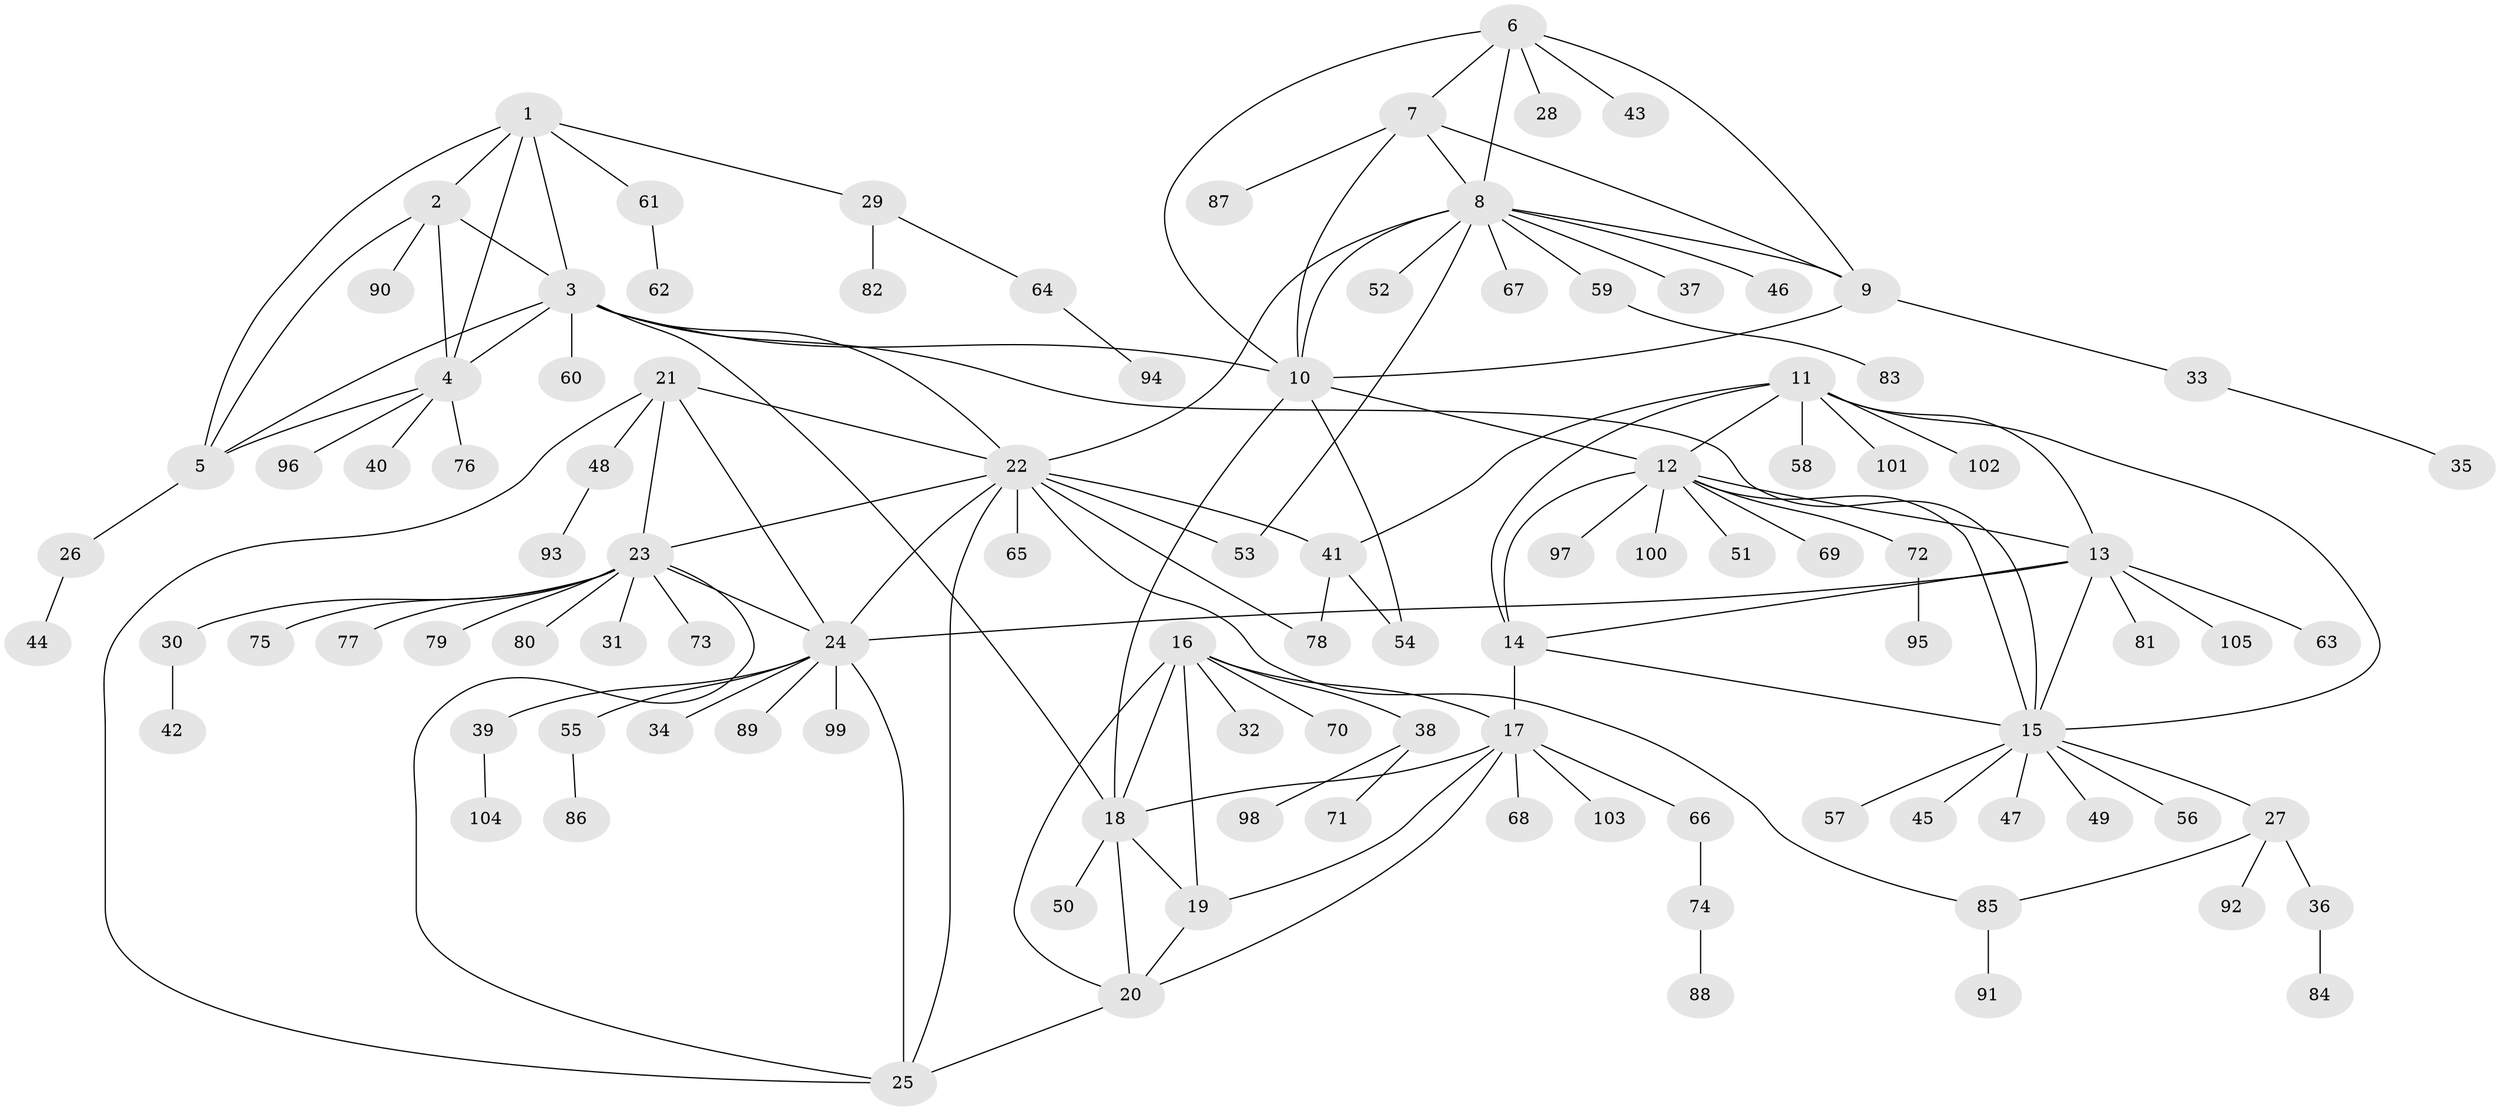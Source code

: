 // Generated by graph-tools (version 1.1) at 2025/55/03/09/25 04:55:14]
// undirected, 105 vertices, 145 edges
graph export_dot {
graph [start="1"]
  node [color=gray90,style=filled];
  1;
  2;
  3;
  4;
  5;
  6;
  7;
  8;
  9;
  10;
  11;
  12;
  13;
  14;
  15;
  16;
  17;
  18;
  19;
  20;
  21;
  22;
  23;
  24;
  25;
  26;
  27;
  28;
  29;
  30;
  31;
  32;
  33;
  34;
  35;
  36;
  37;
  38;
  39;
  40;
  41;
  42;
  43;
  44;
  45;
  46;
  47;
  48;
  49;
  50;
  51;
  52;
  53;
  54;
  55;
  56;
  57;
  58;
  59;
  60;
  61;
  62;
  63;
  64;
  65;
  66;
  67;
  68;
  69;
  70;
  71;
  72;
  73;
  74;
  75;
  76;
  77;
  78;
  79;
  80;
  81;
  82;
  83;
  84;
  85;
  86;
  87;
  88;
  89;
  90;
  91;
  92;
  93;
  94;
  95;
  96;
  97;
  98;
  99;
  100;
  101;
  102;
  103;
  104;
  105;
  1 -- 2;
  1 -- 3;
  1 -- 4;
  1 -- 5;
  1 -- 29;
  1 -- 61;
  2 -- 3;
  2 -- 4;
  2 -- 5;
  2 -- 90;
  3 -- 4;
  3 -- 5;
  3 -- 10;
  3 -- 15;
  3 -- 18;
  3 -- 22;
  3 -- 60;
  4 -- 5;
  4 -- 40;
  4 -- 76;
  4 -- 96;
  5 -- 26;
  6 -- 7;
  6 -- 8;
  6 -- 9;
  6 -- 10;
  6 -- 28;
  6 -- 43;
  7 -- 8;
  7 -- 9;
  7 -- 10;
  7 -- 87;
  8 -- 9;
  8 -- 10;
  8 -- 22;
  8 -- 37;
  8 -- 46;
  8 -- 52;
  8 -- 53;
  8 -- 59;
  8 -- 67;
  9 -- 10;
  9 -- 33;
  10 -- 12;
  10 -- 18;
  10 -- 54;
  11 -- 12;
  11 -- 13;
  11 -- 14;
  11 -- 15;
  11 -- 41;
  11 -- 58;
  11 -- 101;
  11 -- 102;
  12 -- 13;
  12 -- 14;
  12 -- 15;
  12 -- 51;
  12 -- 69;
  12 -- 72;
  12 -- 97;
  12 -- 100;
  13 -- 14;
  13 -- 15;
  13 -- 24;
  13 -- 63;
  13 -- 81;
  13 -- 105;
  14 -- 15;
  14 -- 17;
  15 -- 27;
  15 -- 45;
  15 -- 47;
  15 -- 49;
  15 -- 56;
  15 -- 57;
  16 -- 17;
  16 -- 18;
  16 -- 19;
  16 -- 20;
  16 -- 32;
  16 -- 38;
  16 -- 70;
  17 -- 18;
  17 -- 19;
  17 -- 20;
  17 -- 66;
  17 -- 68;
  17 -- 103;
  18 -- 19;
  18 -- 20;
  18 -- 50;
  19 -- 20;
  20 -- 25;
  21 -- 22;
  21 -- 23;
  21 -- 24;
  21 -- 25;
  21 -- 48;
  22 -- 23;
  22 -- 24;
  22 -- 25;
  22 -- 41;
  22 -- 53;
  22 -- 65;
  22 -- 78;
  22 -- 85;
  23 -- 24;
  23 -- 25;
  23 -- 30;
  23 -- 31;
  23 -- 73;
  23 -- 75;
  23 -- 77;
  23 -- 79;
  23 -- 80;
  24 -- 25;
  24 -- 34;
  24 -- 39;
  24 -- 55;
  24 -- 89;
  24 -- 99;
  26 -- 44;
  27 -- 36;
  27 -- 85;
  27 -- 92;
  29 -- 64;
  29 -- 82;
  30 -- 42;
  33 -- 35;
  36 -- 84;
  38 -- 71;
  38 -- 98;
  39 -- 104;
  41 -- 54;
  41 -- 78;
  48 -- 93;
  55 -- 86;
  59 -- 83;
  61 -- 62;
  64 -- 94;
  66 -- 74;
  72 -- 95;
  74 -- 88;
  85 -- 91;
}
